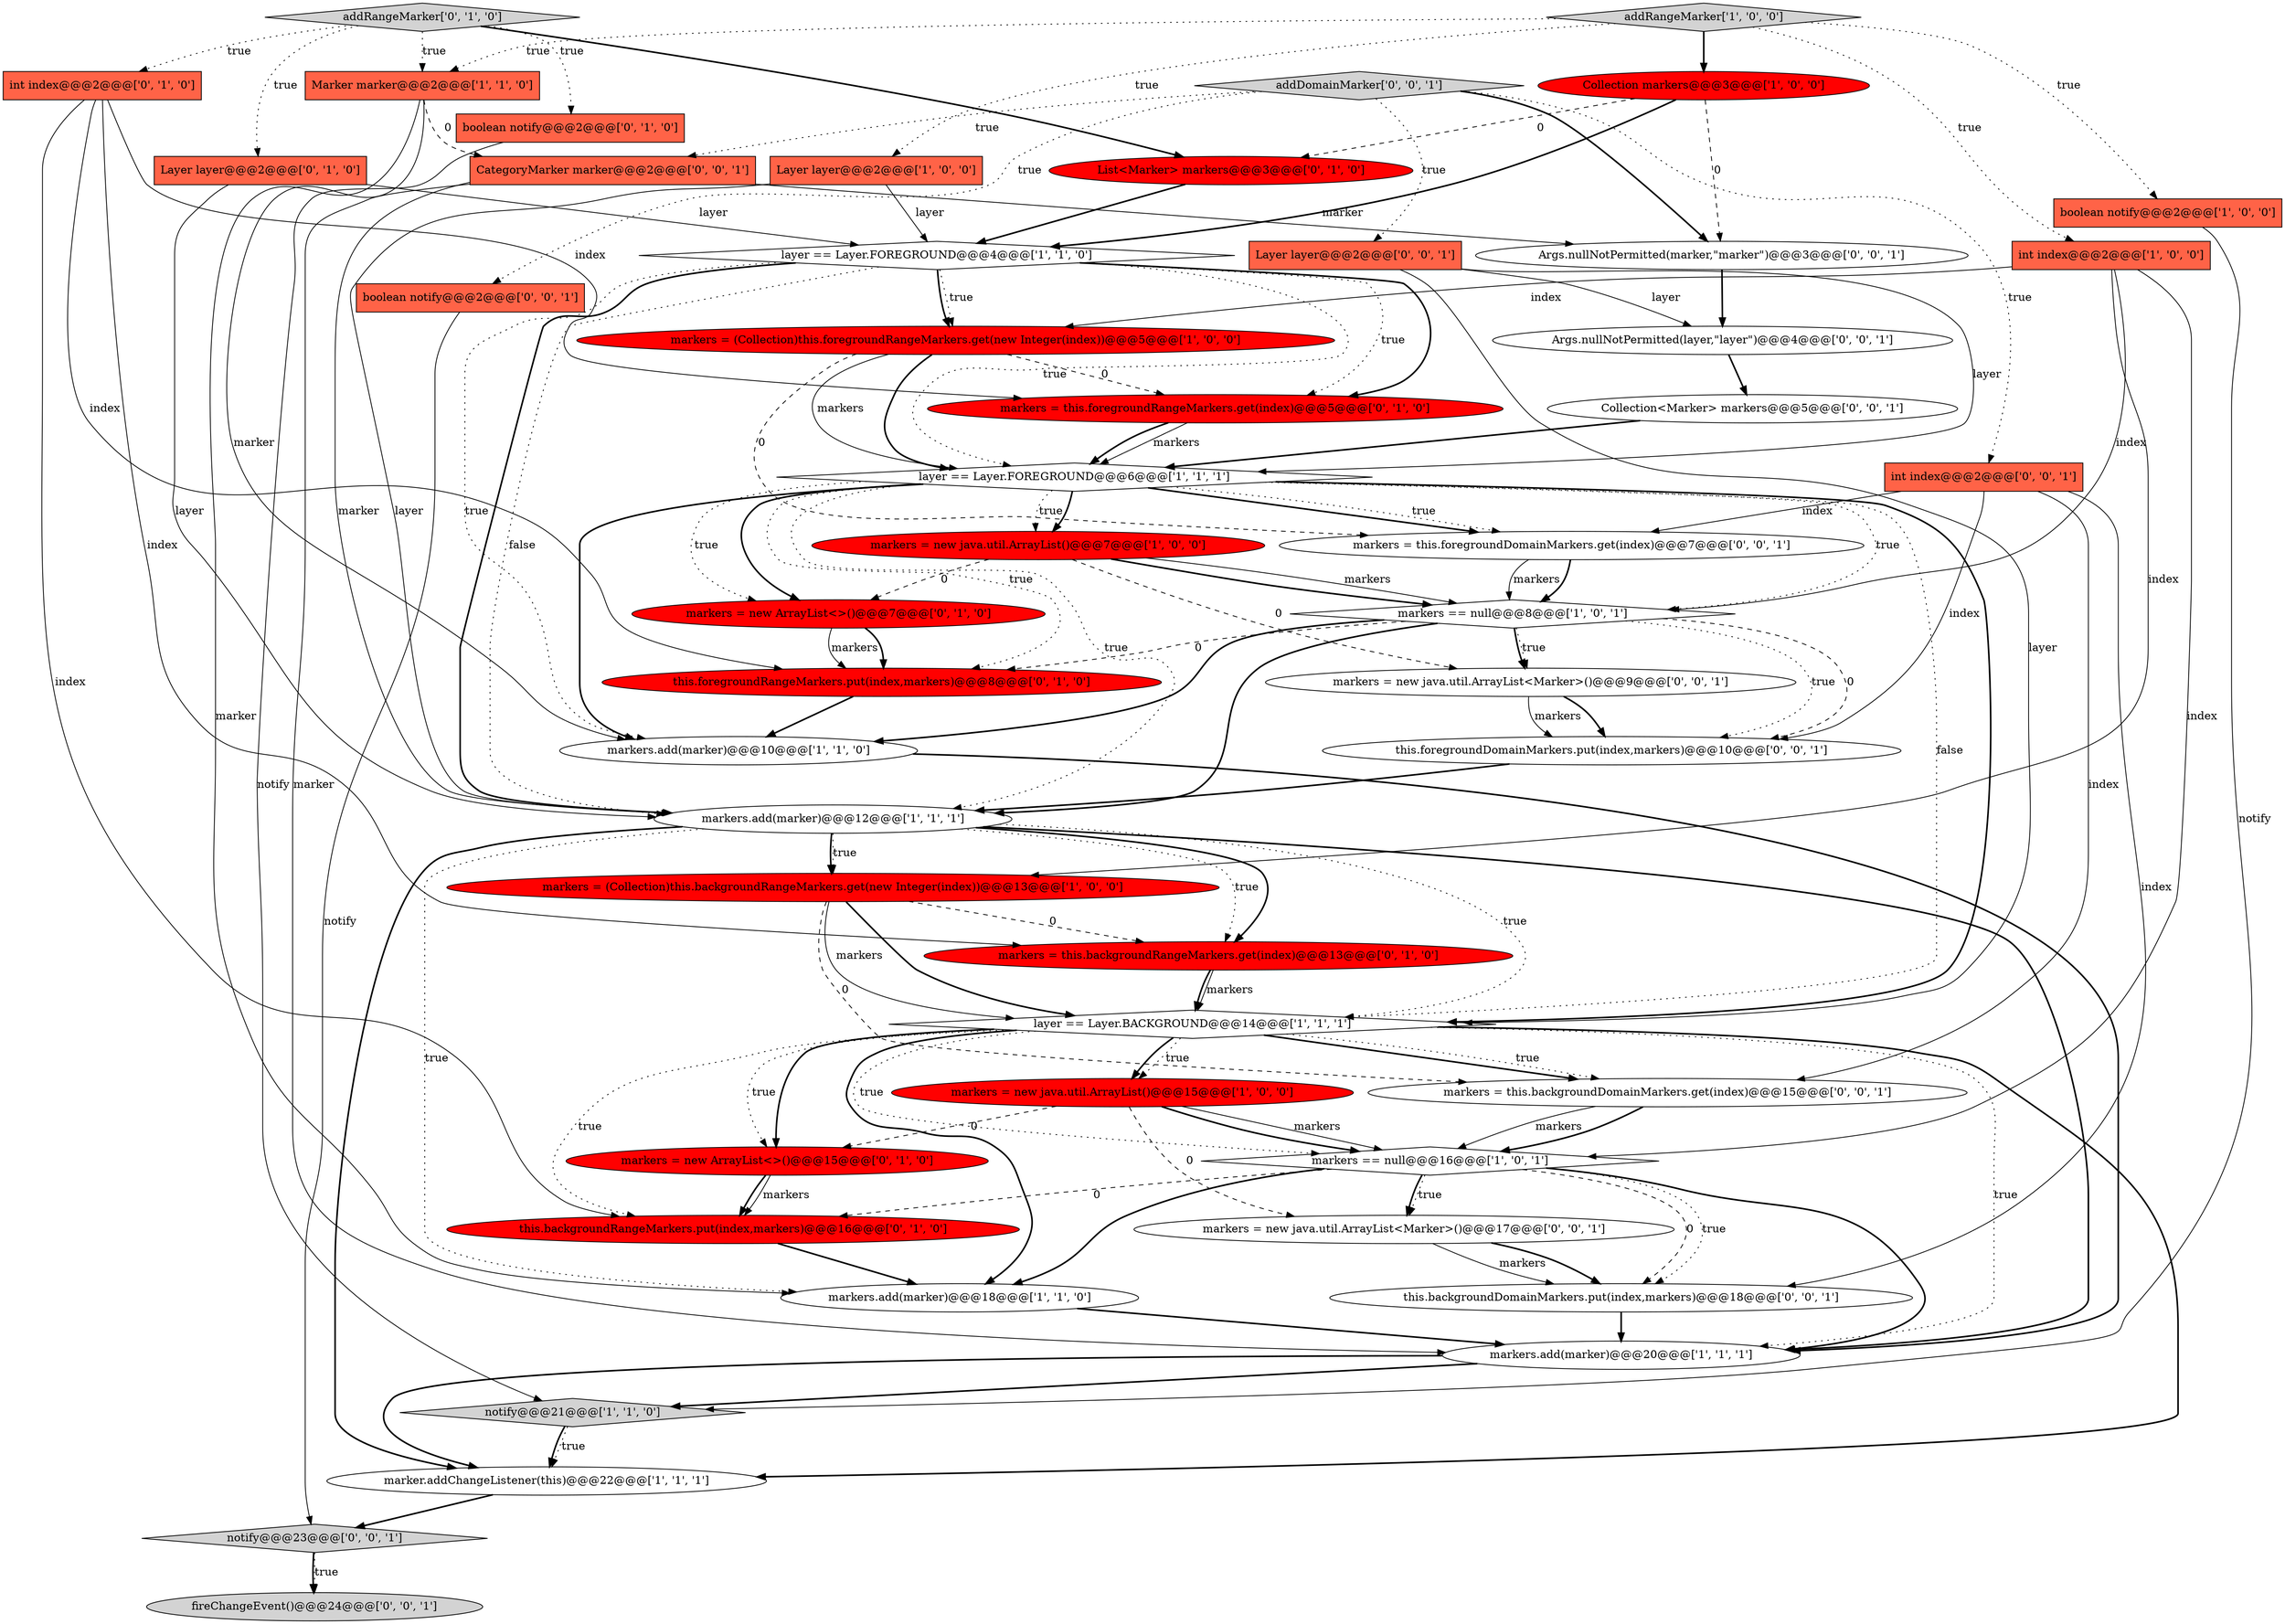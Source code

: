 digraph {
22 [style = filled, label = "int index@@@2@@@['0', '1', '0']", fillcolor = tomato, shape = box image = "AAA0AAABBB2BBB"];
24 [style = filled, label = "markers = this.backgroundRangeMarkers.get(index)@@@13@@@['0', '1', '0']", fillcolor = red, shape = ellipse image = "AAA1AAABBB2BBB"];
23 [style = filled, label = "Layer layer@@@2@@@['0', '1', '0']", fillcolor = tomato, shape = box image = "AAA0AAABBB2BBB"];
45 [style = filled, label = "this.backgroundDomainMarkers.put(index,markers)@@@18@@@['0', '0', '1']", fillcolor = white, shape = ellipse image = "AAA0AAABBB3BBB"];
1 [style = filled, label = "Layer layer@@@2@@@['1', '0', '0']", fillcolor = tomato, shape = box image = "AAA0AAABBB1BBB"];
3 [style = filled, label = "markers == null@@@8@@@['1', '0', '1']", fillcolor = white, shape = diamond image = "AAA0AAABBB1BBB"];
20 [style = filled, label = "Collection markers@@@3@@@['1', '0', '0']", fillcolor = red, shape = ellipse image = "AAA1AAABBB1BBB"];
29 [style = filled, label = "markers = new ArrayList<>()@@@15@@@['0', '1', '0']", fillcolor = red, shape = ellipse image = "AAA1AAABBB2BBB"];
11 [style = filled, label = "markers.add(marker)@@@10@@@['1', '1', '0']", fillcolor = white, shape = ellipse image = "AAA0AAABBB1BBB"];
18 [style = filled, label = "markers = (Collection)this.backgroundRangeMarkers.get(new Integer(index))@@@13@@@['1', '0', '0']", fillcolor = red, shape = ellipse image = "AAA1AAABBB1BBB"];
15 [style = filled, label = "boolean notify@@@2@@@['1', '0', '0']", fillcolor = tomato, shape = box image = "AAA0AAABBB1BBB"];
26 [style = filled, label = "markers = this.foregroundRangeMarkers.get(index)@@@5@@@['0', '1', '0']", fillcolor = red, shape = ellipse image = "AAA1AAABBB2BBB"];
40 [style = filled, label = "Collection<Marker> markers@@@5@@@['0', '0', '1']", fillcolor = white, shape = ellipse image = "AAA0AAABBB3BBB"];
4 [style = filled, label = "markers = new java.util.ArrayList()@@@7@@@['1', '0', '0']", fillcolor = red, shape = ellipse image = "AAA1AAABBB1BBB"];
39 [style = filled, label = "int index@@@2@@@['0', '0', '1']", fillcolor = tomato, shape = box image = "AAA0AAABBB3BBB"];
12 [style = filled, label = "markers == null@@@16@@@['1', '0', '1']", fillcolor = white, shape = diamond image = "AAA0AAABBB1BBB"];
17 [style = filled, label = "Marker marker@@@2@@@['1', '1', '0']", fillcolor = tomato, shape = box image = "AAA0AAABBB1BBB"];
9 [style = filled, label = "layer == Layer.FOREGROUND@@@4@@@['1', '1', '0']", fillcolor = white, shape = diamond image = "AAA0AAABBB1BBB"];
6 [style = filled, label = "addRangeMarker['1', '0', '0']", fillcolor = lightgray, shape = diamond image = "AAA0AAABBB1BBB"];
8 [style = filled, label = "int index@@@2@@@['1', '0', '0']", fillcolor = tomato, shape = box image = "AAA0AAABBB1BBB"];
30 [style = filled, label = "markers = new ArrayList<>()@@@7@@@['0', '1', '0']", fillcolor = red, shape = ellipse image = "AAA1AAABBB2BBB"];
10 [style = filled, label = "markers.add(marker)@@@18@@@['1', '1', '0']", fillcolor = white, shape = ellipse image = "AAA0AAABBB1BBB"];
41 [style = filled, label = "markers = this.foregroundDomainMarkers.get(index)@@@7@@@['0', '0', '1']", fillcolor = white, shape = ellipse image = "AAA0AAABBB3BBB"];
16 [style = filled, label = "markers = new java.util.ArrayList()@@@15@@@['1', '0', '0']", fillcolor = red, shape = ellipse image = "AAA1AAABBB1BBB"];
35 [style = filled, label = "this.foregroundDomainMarkers.put(index,markers)@@@10@@@['0', '0', '1']", fillcolor = white, shape = ellipse image = "AAA0AAABBB3BBB"];
42 [style = filled, label = "markers = this.backgroundDomainMarkers.get(index)@@@15@@@['0', '0', '1']", fillcolor = white, shape = ellipse image = "AAA0AAABBB3BBB"];
2 [style = filled, label = "markers = (Collection)this.foregroundRangeMarkers.get(new Integer(index))@@@5@@@['1', '0', '0']", fillcolor = red, shape = ellipse image = "AAA1AAABBB1BBB"];
14 [style = filled, label = "marker.addChangeListener(this)@@@22@@@['1', '1', '1']", fillcolor = white, shape = ellipse image = "AAA0AAABBB1BBB"];
33 [style = filled, label = "fireChangeEvent()@@@24@@@['0', '0', '1']", fillcolor = lightgray, shape = ellipse image = "AAA0AAABBB3BBB"];
7 [style = filled, label = "markers.add(marker)@@@20@@@['1', '1', '1']", fillcolor = white, shape = ellipse image = "AAA0AAABBB1BBB"];
34 [style = filled, label = "Args.nullNotPermitted(marker,\"marker\")@@@3@@@['0', '0', '1']", fillcolor = white, shape = ellipse image = "AAA0AAABBB3BBB"];
38 [style = filled, label = "markers = new java.util.ArrayList<Marker>()@@@9@@@['0', '0', '1']", fillcolor = white, shape = ellipse image = "AAA0AAABBB3BBB"];
21 [style = filled, label = "addRangeMarker['0', '1', '0']", fillcolor = lightgray, shape = diamond image = "AAA0AAABBB2BBB"];
43 [style = filled, label = "markers = new java.util.ArrayList<Marker>()@@@17@@@['0', '0', '1']", fillcolor = white, shape = ellipse image = "AAA0AAABBB3BBB"];
47 [style = filled, label = "notify@@@23@@@['0', '0', '1']", fillcolor = lightgray, shape = diamond image = "AAA0AAABBB3BBB"];
5 [style = filled, label = "markers.add(marker)@@@12@@@['1', '1', '1']", fillcolor = white, shape = ellipse image = "AAA0AAABBB1BBB"];
13 [style = filled, label = "notify@@@21@@@['1', '1', '0']", fillcolor = lightgray, shape = diamond image = "AAA0AAABBB1BBB"];
28 [style = filled, label = "List<Marker> markers@@@3@@@['0', '1', '0']", fillcolor = red, shape = ellipse image = "AAA1AAABBB2BBB"];
37 [style = filled, label = "Layer layer@@@2@@@['0', '0', '1']", fillcolor = tomato, shape = box image = "AAA0AAABBB3BBB"];
36 [style = filled, label = "addDomainMarker['0', '0', '1']", fillcolor = lightgray, shape = diamond image = "AAA0AAABBB3BBB"];
19 [style = filled, label = "layer == Layer.FOREGROUND@@@6@@@['1', '1', '1']", fillcolor = white, shape = diamond image = "AAA0AAABBB1BBB"];
32 [style = filled, label = "boolean notify@@@2@@@['0', '0', '1']", fillcolor = tomato, shape = box image = "AAA0AAABBB3BBB"];
31 [style = filled, label = "this.backgroundRangeMarkers.put(index,markers)@@@16@@@['0', '1', '0']", fillcolor = red, shape = ellipse image = "AAA1AAABBB2BBB"];
44 [style = filled, label = "CategoryMarker marker@@@2@@@['0', '0', '1']", fillcolor = tomato, shape = box image = "AAA0AAABBB3BBB"];
0 [style = filled, label = "layer == Layer.BACKGROUND@@@14@@@['1', '1', '1']", fillcolor = white, shape = diamond image = "AAA0AAABBB1BBB"];
27 [style = filled, label = "boolean notify@@@2@@@['0', '1', '0']", fillcolor = tomato, shape = box image = "AAA0AAABBB2BBB"];
25 [style = filled, label = "this.foregroundRangeMarkers.put(index,markers)@@@8@@@['0', '1', '0']", fillcolor = red, shape = ellipse image = "AAA1AAABBB2BBB"];
46 [style = filled, label = "Args.nullNotPermitted(layer,\"layer\")@@@4@@@['0', '0', '1']", fillcolor = white, shape = ellipse image = "AAA0AAABBB3BBB"];
2->19 [style = solid, label="markers"];
8->18 [style = solid, label="index"];
0->12 [style = dotted, label="true"];
34->46 [style = bold, label=""];
19->0 [style = dotted, label="false"];
37->46 [style = solid, label="layer"];
5->18 [style = dotted, label="true"];
43->45 [style = solid, label="markers"];
20->9 [style = bold, label=""];
16->12 [style = solid, label="markers"];
6->1 [style = dotted, label="true"];
12->31 [style = dashed, label="0"];
4->30 [style = dashed, label="0"];
28->9 [style = bold, label=""];
4->3 [style = solid, label="markers"];
21->27 [style = dotted, label="true"];
19->11 [style = bold, label=""];
3->35 [style = dotted, label="true"];
3->38 [style = bold, label=""];
47->33 [style = bold, label=""];
12->7 [style = bold, label=""];
44->5 [style = solid, label="marker"];
21->28 [style = bold, label=""];
45->7 [style = bold, label=""];
0->31 [style = dotted, label="true"];
7->14 [style = bold, label=""];
9->26 [style = bold, label=""];
5->24 [style = dotted, label="true"];
8->12 [style = solid, label="index"];
12->10 [style = bold, label=""];
3->5 [style = bold, label=""];
0->14 [style = bold, label=""];
36->39 [style = dotted, label="true"];
21->23 [style = dotted, label="true"];
1->5 [style = solid, label="layer"];
9->5 [style = bold, label=""];
2->41 [style = dashed, label="0"];
2->26 [style = dashed, label="0"];
30->25 [style = solid, label="markers"];
13->14 [style = bold, label=""];
18->0 [style = bold, label=""];
0->7 [style = dotted, label="true"];
6->15 [style = dotted, label="true"];
4->3 [style = bold, label=""];
9->26 [style = dotted, label="true"];
9->2 [style = bold, label=""];
24->0 [style = bold, label=""];
0->42 [style = bold, label=""];
39->41 [style = solid, label="index"];
3->11 [style = bold, label=""];
21->22 [style = dotted, label="true"];
0->29 [style = bold, label=""];
0->42 [style = dotted, label="true"];
21->17 [style = dotted, label="true"];
39->42 [style = solid, label="index"];
22->31 [style = solid, label="index"];
10->7 [style = bold, label=""];
16->43 [style = dashed, label="0"];
43->45 [style = bold, label=""];
22->24 [style = solid, label="index"];
18->42 [style = dashed, label="0"];
35->5 [style = bold, label=""];
19->41 [style = bold, label=""];
19->4 [style = dotted, label="true"];
19->3 [style = dotted, label="true"];
36->44 [style = dotted, label="true"];
20->34 [style = dashed, label="0"];
19->41 [style = dotted, label="true"];
8->2 [style = solid, label="index"];
5->7 [style = bold, label=""];
22->26 [style = solid, label="index"];
18->0 [style = solid, label="markers"];
46->40 [style = bold, label=""];
39->45 [style = solid, label="index"];
38->35 [style = bold, label=""];
0->16 [style = bold, label=""];
26->19 [style = solid, label="markers"];
23->9 [style = solid, label="layer"];
3->35 [style = dashed, label="0"];
12->45 [style = dashed, label="0"];
4->38 [style = dashed, label="0"];
27->13 [style = solid, label="notify"];
24->0 [style = solid, label="markers"];
5->10 [style = dotted, label="true"];
9->11 [style = dotted, label="true"];
12->43 [style = dotted, label="true"];
17->10 [style = solid, label="marker"];
40->19 [style = bold, label=""];
36->32 [style = dotted, label="true"];
8->3 [style = solid, label="index"];
5->18 [style = bold, label=""];
5->0 [style = dotted, label="true"];
26->19 [style = bold, label=""];
19->30 [style = dotted, label="true"];
36->37 [style = dotted, label="true"];
44->7 [style = solid, label="marker"];
19->0 [style = bold, label=""];
39->35 [style = solid, label="index"];
6->20 [style = bold, label=""];
9->19 [style = dotted, label="true"];
47->33 [style = dotted, label="true"];
31->10 [style = bold, label=""];
6->8 [style = dotted, label="true"];
3->38 [style = dotted, label="true"];
37->0 [style = solid, label="layer"];
38->35 [style = solid, label="markers"];
5->24 [style = bold, label=""];
14->47 [style = bold, label=""];
19->5 [style = dotted, label="true"];
0->16 [style = dotted, label="true"];
42->12 [style = solid, label="markers"];
12->43 [style = bold, label=""];
44->34 [style = solid, label="marker"];
13->14 [style = dotted, label="true"];
36->34 [style = bold, label=""];
41->3 [style = solid, label="markers"];
18->24 [style = dashed, label="0"];
7->13 [style = bold, label=""];
37->19 [style = solid, label="layer"];
19->25 [style = dotted, label="true"];
2->19 [style = bold, label=""];
29->31 [style = bold, label=""];
41->3 [style = bold, label=""];
20->28 [style = dashed, label="0"];
30->25 [style = bold, label=""];
42->12 [style = bold, label=""];
5->14 [style = bold, label=""];
29->31 [style = solid, label="markers"];
6->17 [style = dotted, label="true"];
17->44 [style = dashed, label="0"];
0->10 [style = bold, label=""];
0->29 [style = dotted, label="true"];
12->45 [style = dotted, label="true"];
32->47 [style = solid, label="notify"];
23->5 [style = solid, label="layer"];
17->11 [style = solid, label="marker"];
25->11 [style = bold, label=""];
9->2 [style = dotted, label="true"];
9->5 [style = dotted, label="false"];
1->9 [style = solid, label="layer"];
16->29 [style = dashed, label="0"];
19->4 [style = bold, label=""];
22->25 [style = solid, label="index"];
16->12 [style = bold, label=""];
15->13 [style = solid, label="notify"];
11->7 [style = bold, label=""];
19->30 [style = bold, label=""];
3->25 [style = dashed, label="0"];
}

